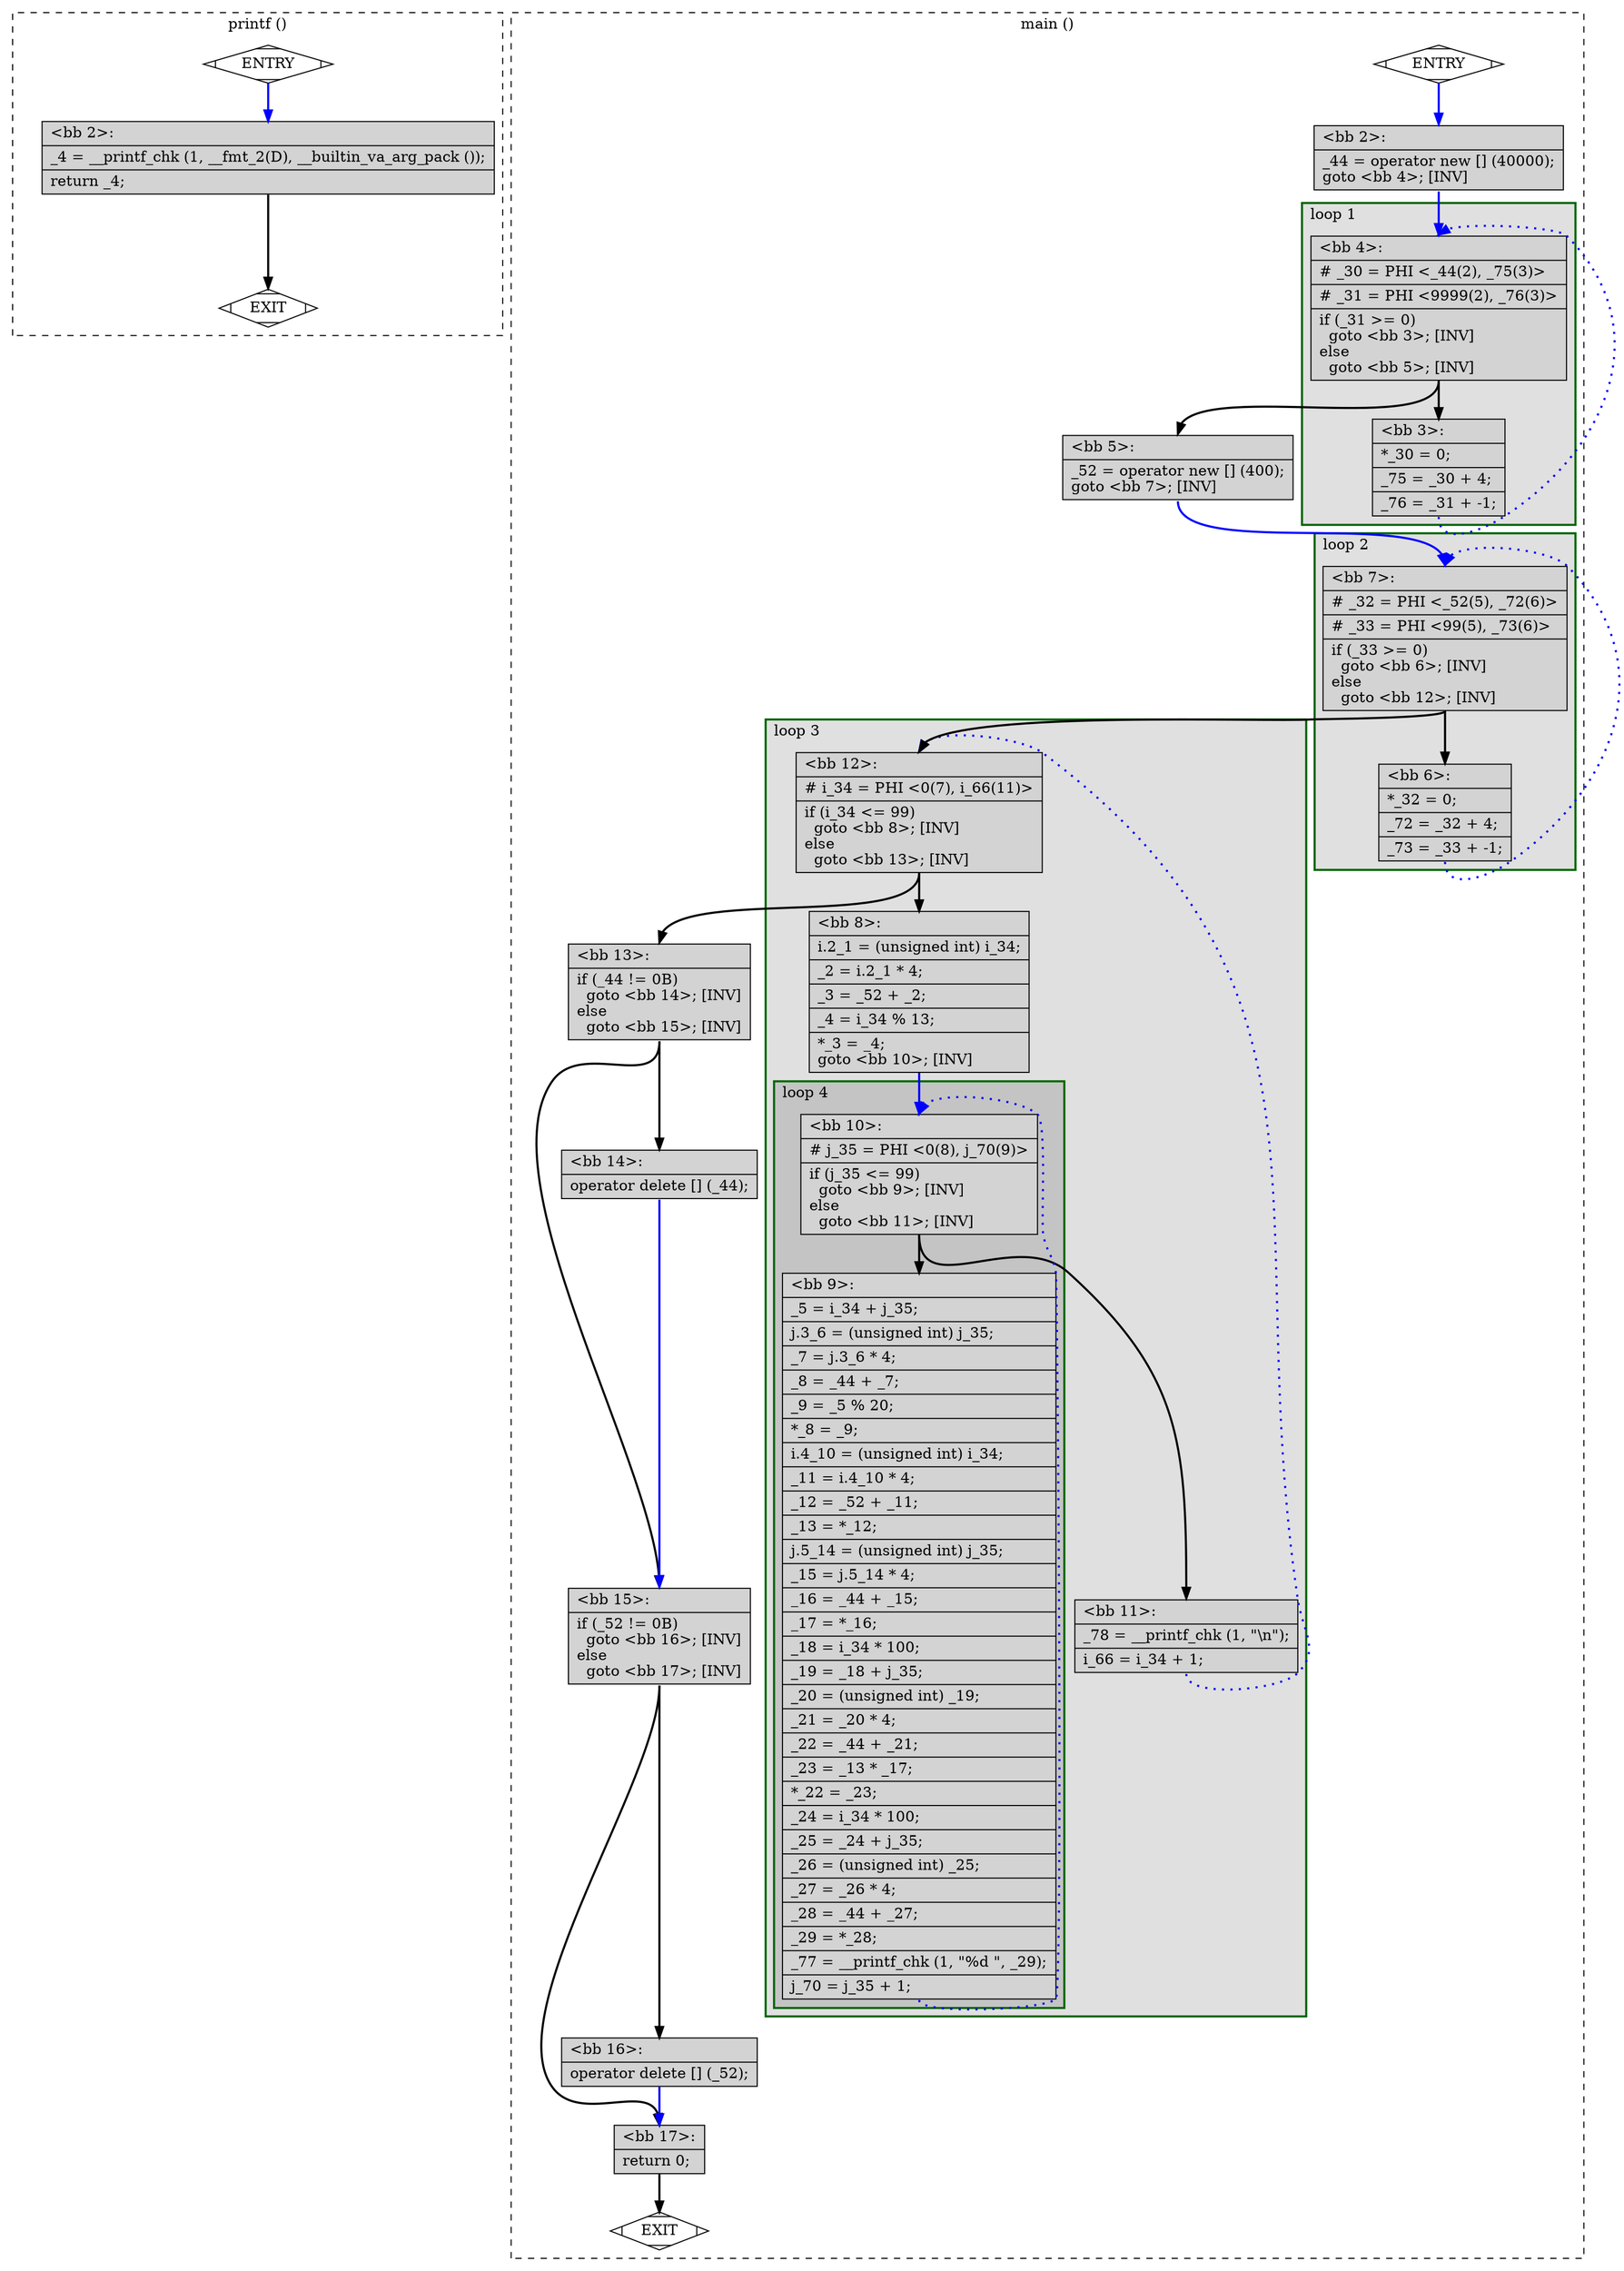 digraph "a-matmul-v2.cpp.034t.ethread" {
overlap=false;
subgraph "cluster_printf" {
	style="dashed";
	color="black";
	label="printf ()";
	fn_16_basic_block_0 [shape=Mdiamond,style=filled,fillcolor=white,label="ENTRY"];

	fn_16_basic_block_1 [shape=Mdiamond,style=filled,fillcolor=white,label="EXIT"];

	fn_16_basic_block_2 [shape=record,style=filled,fillcolor=lightgrey,label="{\<bb\ 2\>:\l\
|_4\ =\ __printf_chk\ (1,\ __fmt_2(D),\ __builtin_va_arg_pack\ ());\l\
|return\ _4;\l\
}"];

	fn_16_basic_block_0:s -> fn_16_basic_block_2:n [style="solid,bold",color=blue,weight=100,constraint=true];
	fn_16_basic_block_2:s -> fn_16_basic_block_1:n [style="solid,bold",color=black,weight=10,constraint=true];
	fn_16_basic_block_0:s -> fn_16_basic_block_1:n [style="invis",constraint=true];
}
subgraph "cluster_main" {
	style="dashed";
	color="black";
	label="main ()";
	subgraph cluster_30_3 {
	style="filled";
	color="darkgreen";
	fillcolor="grey88";
	label="loop 3";
	labeljust=l;
	penwidth=2;
	subgraph cluster_30_4 {
	style="filled";
	color="darkgreen";
	fillcolor="grey77";
	label="loop 4";
	labeljust=l;
	penwidth=2;
	fn_30_basic_block_10 [shape=record,style=filled,fillcolor=lightgrey,label="{\<bb\ 10\>:\l\
|#\ j_35\ =\ PHI\ \<0(8),\ j_70(9)\>\l\
|if\ (j_35\ \<=\ 99)\l\
\ \ goto\ \<bb\ 9\>;\ [INV]\l\
else\l\
\ \ goto\ \<bb\ 11\>;\ [INV]\l\
}"];

	fn_30_basic_block_9 [shape=record,style=filled,fillcolor=lightgrey,label="{\<bb\ 9\>:\l\
|_5\ =\ i_34\ +\ j_35;\l\
|j.3_6\ =\ (unsigned\ int)\ j_35;\l\
|_7\ =\ j.3_6\ *\ 4;\l\
|_8\ =\ _44\ +\ _7;\l\
|_9\ =\ _5\ %\ 20;\l\
|*_8\ =\ _9;\l\
|i.4_10\ =\ (unsigned\ int)\ i_34;\l\
|_11\ =\ i.4_10\ *\ 4;\l\
|_12\ =\ _52\ +\ _11;\l\
|_13\ =\ *_12;\l\
|j.5_14\ =\ (unsigned\ int)\ j_35;\l\
|_15\ =\ j.5_14\ *\ 4;\l\
|_16\ =\ _44\ +\ _15;\l\
|_17\ =\ *_16;\l\
|_18\ =\ i_34\ *\ 100;\l\
|_19\ =\ _18\ +\ j_35;\l\
|_20\ =\ (unsigned\ int)\ _19;\l\
|_21\ =\ _20\ *\ 4;\l\
|_22\ =\ _44\ +\ _21;\l\
|_23\ =\ _13\ *\ _17;\l\
|*_22\ =\ _23;\l\
|_24\ =\ i_34\ *\ 100;\l\
|_25\ =\ _24\ +\ j_35;\l\
|_26\ =\ (unsigned\ int)\ _25;\l\
|_27\ =\ _26\ *\ 4;\l\
|_28\ =\ _44\ +\ _27;\l\
|_29\ =\ *_28;\l\
|_77\ =\ __printf_chk\ (1,\ \"%d\ \",\ _29);\l\
|j_70\ =\ j_35\ +\ 1;\l\
}"];

	}
	fn_30_basic_block_12 [shape=record,style=filled,fillcolor=lightgrey,label="{\<bb\ 12\>:\l\
|#\ i_34\ =\ PHI\ \<0(7),\ i_66(11)\>\l\
|if\ (i_34\ \<=\ 99)\l\
\ \ goto\ \<bb\ 8\>;\ [INV]\l\
else\l\
\ \ goto\ \<bb\ 13\>;\ [INV]\l\
}"];

	fn_30_basic_block_8 [shape=record,style=filled,fillcolor=lightgrey,label="{\<bb\ 8\>:\l\
|i.2_1\ =\ (unsigned\ int)\ i_34;\l\
|_2\ =\ i.2_1\ *\ 4;\l\
|_3\ =\ _52\ +\ _2;\l\
|_4\ =\ i_34\ %\ 13;\l\
|*_3\ =\ _4;\l\
goto\ \<bb\ 10\>;\ [INV]\l\
}"];

	fn_30_basic_block_11 [shape=record,style=filled,fillcolor=lightgrey,label="{\<bb\ 11\>:\l\
|_78\ =\ __printf_chk\ (1,\ \"\\n\");\l\
|i_66\ =\ i_34\ +\ 1;\l\
}"];

	}
	subgraph cluster_30_2 {
	style="filled";
	color="darkgreen";
	fillcolor="grey88";
	label="loop 2";
	labeljust=l;
	penwidth=2;
	fn_30_basic_block_7 [shape=record,style=filled,fillcolor=lightgrey,label="{\<bb\ 7\>:\l\
|#\ _32\ =\ PHI\ \<_52(5),\ _72(6)\>\l\
|#\ _33\ =\ PHI\ \<99(5),\ _73(6)\>\l\
|if\ (_33\ \>=\ 0)\l\
\ \ goto\ \<bb\ 6\>;\ [INV]\l\
else\l\
\ \ goto\ \<bb\ 12\>;\ [INV]\l\
}"];

	fn_30_basic_block_6 [shape=record,style=filled,fillcolor=lightgrey,label="{\<bb\ 6\>:\l\
|*_32\ =\ 0;\l\
|_72\ =\ _32\ +\ 4;\l\
|_73\ =\ _33\ +\ -1;\l\
}"];

	}
	subgraph cluster_30_1 {
	style="filled";
	color="darkgreen";
	fillcolor="grey88";
	label="loop 1";
	labeljust=l;
	penwidth=2;
	fn_30_basic_block_4 [shape=record,style=filled,fillcolor=lightgrey,label="{\<bb\ 4\>:\l\
|#\ _30\ =\ PHI\ \<_44(2),\ _75(3)\>\l\
|#\ _31\ =\ PHI\ \<9999(2),\ _76(3)\>\l\
|if\ (_31\ \>=\ 0)\l\
\ \ goto\ \<bb\ 3\>;\ [INV]\l\
else\l\
\ \ goto\ \<bb\ 5\>;\ [INV]\l\
}"];

	fn_30_basic_block_3 [shape=record,style=filled,fillcolor=lightgrey,label="{\<bb\ 3\>:\l\
|*_30\ =\ 0;\l\
|_75\ =\ _30\ +\ 4;\l\
|_76\ =\ _31\ +\ -1;\l\
}"];

	}
	fn_30_basic_block_0 [shape=Mdiamond,style=filled,fillcolor=white,label="ENTRY"];

	fn_30_basic_block_1 [shape=Mdiamond,style=filled,fillcolor=white,label="EXIT"];

	fn_30_basic_block_2 [shape=record,style=filled,fillcolor=lightgrey,label="{\<bb\ 2\>:\l\
|_44\ =\ operator\ new\ []\ (40000);\l\
goto\ \<bb\ 4\>;\ [INV]\l\
}"];

	fn_30_basic_block_5 [shape=record,style=filled,fillcolor=lightgrey,label="{\<bb\ 5\>:\l\
|_52\ =\ operator\ new\ []\ (400);\l\
goto\ \<bb\ 7\>;\ [INV]\l\
}"];

	fn_30_basic_block_13 [shape=record,style=filled,fillcolor=lightgrey,label="{\<bb\ 13\>:\l\
|if\ (_44\ !=\ 0B)\l\
\ \ goto\ \<bb\ 14\>;\ [INV]\l\
else\l\
\ \ goto\ \<bb\ 15\>;\ [INV]\l\
}"];

	fn_30_basic_block_14 [shape=record,style=filled,fillcolor=lightgrey,label="{\<bb\ 14\>:\l\
|operator\ delete\ []\ (_44);\l\
}"];

	fn_30_basic_block_15 [shape=record,style=filled,fillcolor=lightgrey,label="{\<bb\ 15\>:\l\
|if\ (_52\ !=\ 0B)\l\
\ \ goto\ \<bb\ 16\>;\ [INV]\l\
else\l\
\ \ goto\ \<bb\ 17\>;\ [INV]\l\
}"];

	fn_30_basic_block_16 [shape=record,style=filled,fillcolor=lightgrey,label="{\<bb\ 16\>:\l\
|operator\ delete\ []\ (_52);\l\
}"];

	fn_30_basic_block_17 [shape=record,style=filled,fillcolor=lightgrey,label="{\<bb\ 17\>:\l\
|return\ 0;\l\
}"];

	fn_30_basic_block_0:s -> fn_30_basic_block_2:n [style="solid,bold",color=blue,weight=100,constraint=true];
	fn_30_basic_block_2:s -> fn_30_basic_block_4:n [style="solid,bold",color=blue,weight=100,constraint=true];
	fn_30_basic_block_3:s -> fn_30_basic_block_4:n [style="dotted,bold",color=blue,weight=10,constraint=false];
	fn_30_basic_block_4:s -> fn_30_basic_block_3:n [style="solid,bold",color=black,weight=10,constraint=true];
	fn_30_basic_block_4:s -> fn_30_basic_block_5:n [style="solid,bold",color=black,weight=10,constraint=true];
	fn_30_basic_block_5:s -> fn_30_basic_block_7:n [style="solid,bold",color=blue,weight=100,constraint=true];
	fn_30_basic_block_6:s -> fn_30_basic_block_7:n [style="dotted,bold",color=blue,weight=10,constraint=false];
	fn_30_basic_block_7:s -> fn_30_basic_block_6:n [style="solid,bold",color=black,weight=10,constraint=true];
	fn_30_basic_block_7:s -> fn_30_basic_block_12:n [style="solid,bold",color=black,weight=10,constraint=true];
	fn_30_basic_block_8:s -> fn_30_basic_block_10:n [style="solid,bold",color=blue,weight=100,constraint=true];
	fn_30_basic_block_9:s -> fn_30_basic_block_10:n [style="dotted,bold",color=blue,weight=10,constraint=false];
	fn_30_basic_block_10:s -> fn_30_basic_block_9:n [style="solid,bold",color=black,weight=10,constraint=true];
	fn_30_basic_block_10:s -> fn_30_basic_block_11:n [style="solid,bold",color=black,weight=10,constraint=true];
	fn_30_basic_block_11:s -> fn_30_basic_block_12:n [style="dotted,bold",color=blue,weight=10,constraint=false];
	fn_30_basic_block_12:s -> fn_30_basic_block_8:n [style="solid,bold",color=black,weight=10,constraint=true];
	fn_30_basic_block_12:s -> fn_30_basic_block_13:n [style="solid,bold",color=black,weight=10,constraint=true];
	fn_30_basic_block_13:s -> fn_30_basic_block_14:n [style="solid,bold",color=black,weight=10,constraint=true];
	fn_30_basic_block_13:s -> fn_30_basic_block_15:n [style="solid,bold",color=black,weight=10,constraint=true];
	fn_30_basic_block_14:s -> fn_30_basic_block_15:n [style="solid,bold",color=blue,weight=100,constraint=true];
	fn_30_basic_block_15:s -> fn_30_basic_block_16:n [style="solid,bold",color=black,weight=10,constraint=true];
	fn_30_basic_block_15:s -> fn_30_basic_block_17:n [style="solid,bold",color=black,weight=10,constraint=true];
	fn_30_basic_block_16:s -> fn_30_basic_block_17:n [style="solid,bold",color=blue,weight=100,constraint=true];
	fn_30_basic_block_17:s -> fn_30_basic_block_1:n [style="solid,bold",color=black,weight=10,constraint=true];
	fn_30_basic_block_0:s -> fn_30_basic_block_1:n [style="invis",constraint=true];
}
}
